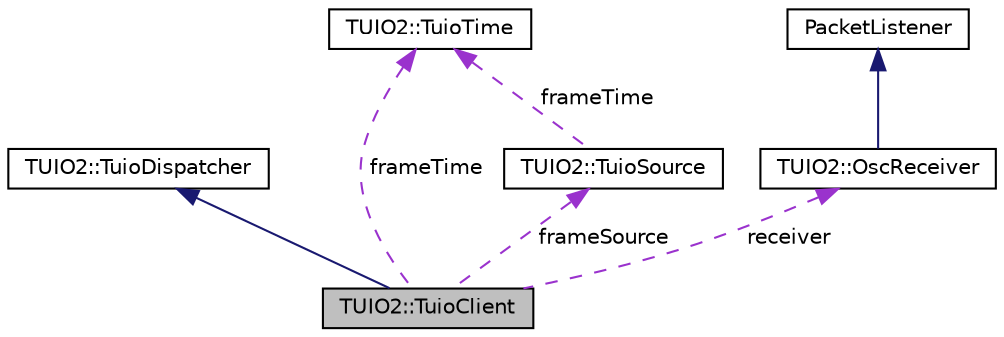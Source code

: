 digraph "TUIO2::TuioClient"
{
 // LATEX_PDF_SIZE
  edge [fontname="Helvetica",fontsize="10",labelfontname="Helvetica",labelfontsize="10"];
  node [fontname="Helvetica",fontsize="10",shape=record];
  Node1 [label="TUIO2::TuioClient",height=0.2,width=0.4,color="black", fillcolor="grey75", style="filled", fontcolor="black",tooltip=" "];
  Node2 -> Node1 [dir="back",color="midnightblue",fontsize="10",style="solid",fontname="Helvetica"];
  Node2 [label="TUIO2::TuioDispatcher",height=0.2,width=0.4,color="black", fillcolor="white", style="filled",URL="$classTUIO2_1_1TuioDispatcher.html",tooltip=" "];
  Node3 -> Node1 [dir="back",color="darkorchid3",fontsize="10",style="dashed",label=" frameTime" ,fontname="Helvetica"];
  Node3 [label="TUIO2::TuioTime",height=0.2,width=0.4,color="black", fillcolor="white", style="filled",URL="$classTUIO2_1_1TuioTime.html",tooltip=" "];
  Node4 -> Node1 [dir="back",color="darkorchid3",fontsize="10",style="dashed",label=" frameSource" ,fontname="Helvetica"];
  Node4 [label="TUIO2::TuioSource",height=0.2,width=0.4,color="black", fillcolor="white", style="filled",URL="$classTUIO2_1_1TuioSource.html",tooltip=" "];
  Node3 -> Node4 [dir="back",color="darkorchid3",fontsize="10",style="dashed",label=" frameTime" ,fontname="Helvetica"];
  Node5 -> Node1 [dir="back",color="darkorchid3",fontsize="10",style="dashed",label=" receiver" ,fontname="Helvetica"];
  Node5 [label="TUIO2::OscReceiver",height=0.2,width=0.4,color="black", fillcolor="white", style="filled",URL="$classTUIO2_1_1OscReceiver.html",tooltip=" "];
  Node6 -> Node5 [dir="back",color="midnightblue",fontsize="10",style="solid",fontname="Helvetica"];
  Node6 [label="PacketListener",height=0.2,width=0.4,color="black", fillcolor="white", style="filled",URL="$classPacketListener.html",tooltip=" "];
}
